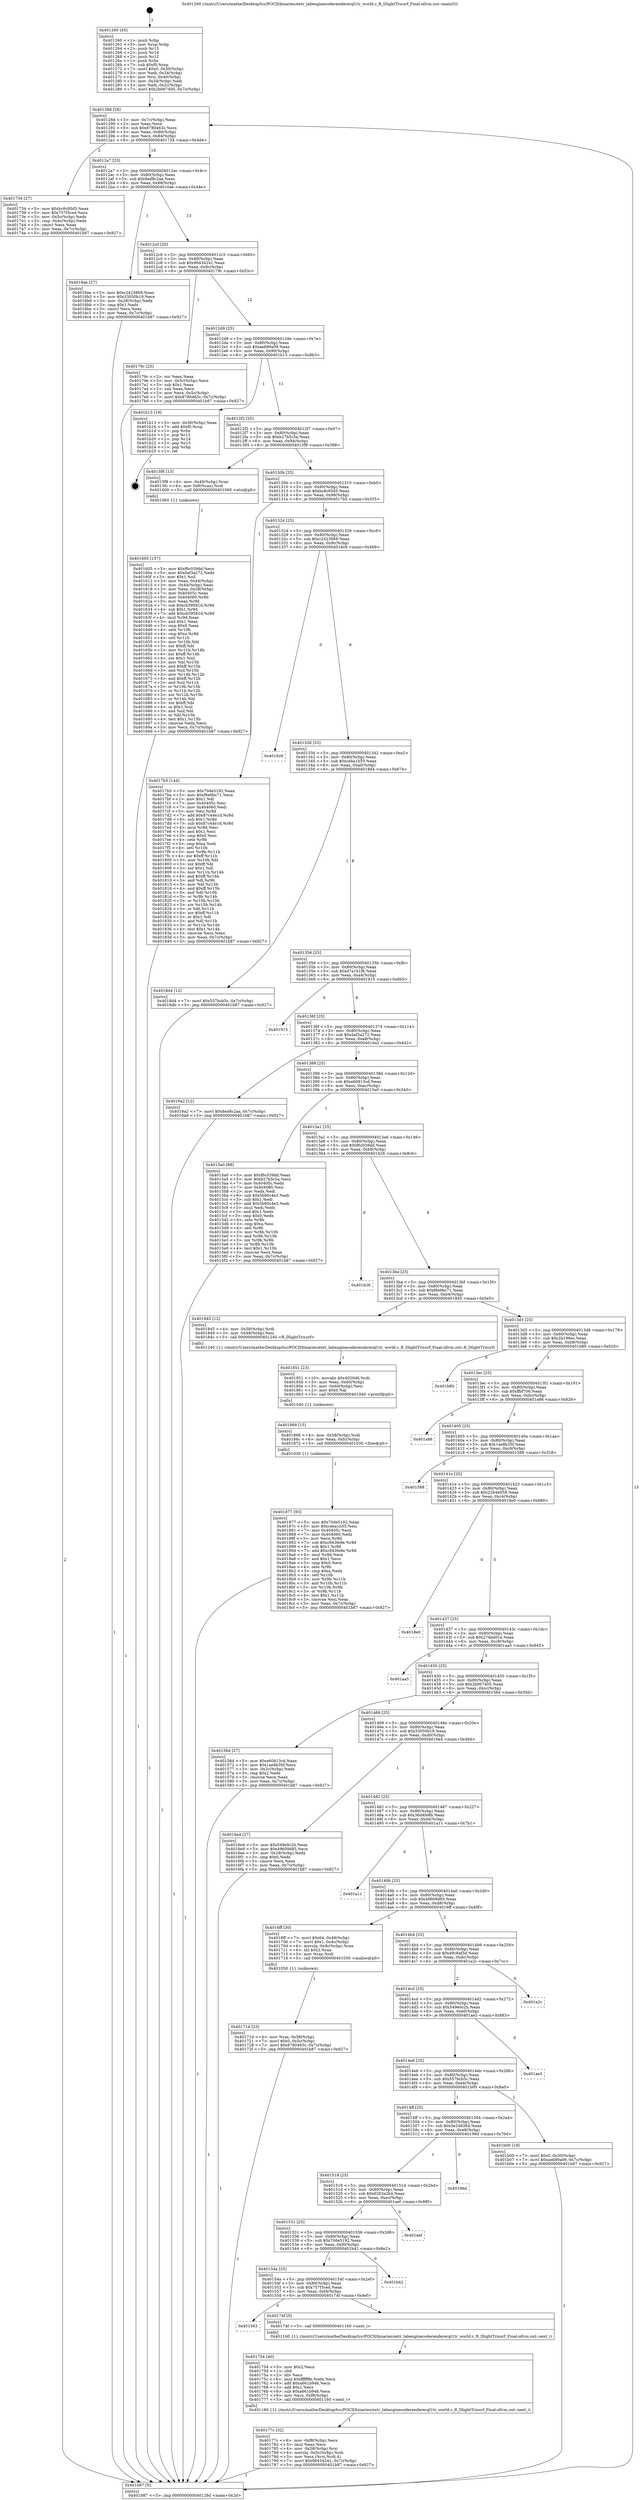 digraph "0x401260" {
  label = "0x401260 (/mnt/c/Users/mathe/Desktop/tcc/POCII/binaries/extr_labenginecoderenderergl1tr_world.c_R_DlightTrisurf_Final-ollvm.out::main(0))"
  labelloc = "t"
  node[shape=record]

  Entry [label="",width=0.3,height=0.3,shape=circle,fillcolor=black,style=filled]
  "0x40128d" [label="{
     0x40128d [26]\l
     | [instrs]\l
     &nbsp;&nbsp;0x40128d \<+3\>: mov -0x7c(%rbp),%eax\l
     &nbsp;&nbsp;0x401290 \<+2\>: mov %eax,%ecx\l
     &nbsp;&nbsp;0x401292 \<+6\>: sub $0x8780463c,%ecx\l
     &nbsp;&nbsp;0x401298 \<+3\>: mov %eax,-0x80(%rbp)\l
     &nbsp;&nbsp;0x40129b \<+6\>: mov %ecx,-0x84(%rbp)\l
     &nbsp;&nbsp;0x4012a1 \<+6\>: je 0000000000401734 \<main+0x4d4\>\l
  }"]
  "0x401734" [label="{
     0x401734 [27]\l
     | [instrs]\l
     &nbsp;&nbsp;0x401734 \<+5\>: mov $0xbc8c95d5,%eax\l
     &nbsp;&nbsp;0x401739 \<+5\>: mov $0x757f3ced,%ecx\l
     &nbsp;&nbsp;0x40173e \<+3\>: mov -0x5c(%rbp),%edx\l
     &nbsp;&nbsp;0x401741 \<+3\>: cmp -0x4c(%rbp),%edx\l
     &nbsp;&nbsp;0x401744 \<+3\>: cmovl %ecx,%eax\l
     &nbsp;&nbsp;0x401747 \<+3\>: mov %eax,-0x7c(%rbp)\l
     &nbsp;&nbsp;0x40174a \<+5\>: jmp 0000000000401b87 \<main+0x927\>\l
  }"]
  "0x4012a7" [label="{
     0x4012a7 [25]\l
     | [instrs]\l
     &nbsp;&nbsp;0x4012a7 \<+5\>: jmp 00000000004012ac \<main+0x4c\>\l
     &nbsp;&nbsp;0x4012ac \<+3\>: mov -0x80(%rbp),%eax\l
     &nbsp;&nbsp;0x4012af \<+5\>: sub $0x8ed8c2aa,%eax\l
     &nbsp;&nbsp;0x4012b4 \<+6\>: mov %eax,-0x88(%rbp)\l
     &nbsp;&nbsp;0x4012ba \<+6\>: je 00000000004016ae \<main+0x44e\>\l
  }"]
  Exit [label="",width=0.3,height=0.3,shape=circle,fillcolor=black,style=filled,peripheries=2]
  "0x4016ae" [label="{
     0x4016ae [27]\l
     | [instrs]\l
     &nbsp;&nbsp;0x4016ae \<+5\>: mov $0xc2423869,%eax\l
     &nbsp;&nbsp;0x4016b3 \<+5\>: mov $0x33050b19,%ecx\l
     &nbsp;&nbsp;0x4016b8 \<+3\>: mov -0x28(%rbp),%edx\l
     &nbsp;&nbsp;0x4016bb \<+3\>: cmp $0x1,%edx\l
     &nbsp;&nbsp;0x4016be \<+3\>: cmovl %ecx,%eax\l
     &nbsp;&nbsp;0x4016c1 \<+3\>: mov %eax,-0x7c(%rbp)\l
     &nbsp;&nbsp;0x4016c4 \<+5\>: jmp 0000000000401b87 \<main+0x927\>\l
  }"]
  "0x4012c0" [label="{
     0x4012c0 [25]\l
     | [instrs]\l
     &nbsp;&nbsp;0x4012c0 \<+5\>: jmp 00000000004012c5 \<main+0x65\>\l
     &nbsp;&nbsp;0x4012c5 \<+3\>: mov -0x80(%rbp),%eax\l
     &nbsp;&nbsp;0x4012c8 \<+5\>: sub $0x96434241,%eax\l
     &nbsp;&nbsp;0x4012cd \<+6\>: mov %eax,-0x8c(%rbp)\l
     &nbsp;&nbsp;0x4012d3 \<+6\>: je 000000000040179c \<main+0x53c\>\l
  }"]
  "0x401877" [label="{
     0x401877 [93]\l
     | [instrs]\l
     &nbsp;&nbsp;0x401877 \<+5\>: mov $0x70de5192,%eax\l
     &nbsp;&nbsp;0x40187c \<+5\>: mov $0xceba1b55,%esi\l
     &nbsp;&nbsp;0x401881 \<+7\>: mov 0x40405c,%ecx\l
     &nbsp;&nbsp;0x401888 \<+7\>: mov 0x404060,%edx\l
     &nbsp;&nbsp;0x40188f \<+3\>: mov %ecx,%r8d\l
     &nbsp;&nbsp;0x401892 \<+7\>: sub $0xc943fe9e,%r8d\l
     &nbsp;&nbsp;0x401899 \<+4\>: sub $0x1,%r8d\l
     &nbsp;&nbsp;0x40189d \<+7\>: add $0xc943fe9e,%r8d\l
     &nbsp;&nbsp;0x4018a4 \<+4\>: imul %r8d,%ecx\l
     &nbsp;&nbsp;0x4018a8 \<+3\>: and $0x1,%ecx\l
     &nbsp;&nbsp;0x4018ab \<+3\>: cmp $0x0,%ecx\l
     &nbsp;&nbsp;0x4018ae \<+4\>: sete %r9b\l
     &nbsp;&nbsp;0x4018b2 \<+3\>: cmp $0xa,%edx\l
     &nbsp;&nbsp;0x4018b5 \<+4\>: setl %r10b\l
     &nbsp;&nbsp;0x4018b9 \<+3\>: mov %r9b,%r11b\l
     &nbsp;&nbsp;0x4018bc \<+3\>: and %r10b,%r11b\l
     &nbsp;&nbsp;0x4018bf \<+3\>: xor %r10b,%r9b\l
     &nbsp;&nbsp;0x4018c2 \<+3\>: or %r9b,%r11b\l
     &nbsp;&nbsp;0x4018c5 \<+4\>: test $0x1,%r11b\l
     &nbsp;&nbsp;0x4018c9 \<+3\>: cmovne %esi,%eax\l
     &nbsp;&nbsp;0x4018cc \<+3\>: mov %eax,-0x7c(%rbp)\l
     &nbsp;&nbsp;0x4018cf \<+5\>: jmp 0000000000401b87 \<main+0x927\>\l
  }"]
  "0x40179c" [label="{
     0x40179c [25]\l
     | [instrs]\l
     &nbsp;&nbsp;0x40179c \<+2\>: xor %eax,%eax\l
     &nbsp;&nbsp;0x40179e \<+3\>: mov -0x5c(%rbp),%ecx\l
     &nbsp;&nbsp;0x4017a1 \<+3\>: sub $0x1,%eax\l
     &nbsp;&nbsp;0x4017a4 \<+2\>: sub %eax,%ecx\l
     &nbsp;&nbsp;0x4017a6 \<+3\>: mov %ecx,-0x5c(%rbp)\l
     &nbsp;&nbsp;0x4017a9 \<+7\>: movl $0x8780463c,-0x7c(%rbp)\l
     &nbsp;&nbsp;0x4017b0 \<+5\>: jmp 0000000000401b87 \<main+0x927\>\l
  }"]
  "0x4012d9" [label="{
     0x4012d9 [25]\l
     | [instrs]\l
     &nbsp;&nbsp;0x4012d9 \<+5\>: jmp 00000000004012de \<main+0x7e\>\l
     &nbsp;&nbsp;0x4012de \<+3\>: mov -0x80(%rbp),%eax\l
     &nbsp;&nbsp;0x4012e1 \<+5\>: sub $0xaeb99a09,%eax\l
     &nbsp;&nbsp;0x4012e6 \<+6\>: mov %eax,-0x90(%rbp)\l
     &nbsp;&nbsp;0x4012ec \<+6\>: je 0000000000401b13 \<main+0x8b3\>\l
  }"]
  "0x401868" [label="{
     0x401868 [15]\l
     | [instrs]\l
     &nbsp;&nbsp;0x401868 \<+4\>: mov -0x58(%rbp),%rdi\l
     &nbsp;&nbsp;0x40186c \<+6\>: mov %eax,-0xfc(%rbp)\l
     &nbsp;&nbsp;0x401872 \<+5\>: call 0000000000401030 \<free@plt\>\l
     | [calls]\l
     &nbsp;&nbsp;0x401030 \{1\} (unknown)\l
  }"]
  "0x401b13" [label="{
     0x401b13 [19]\l
     | [instrs]\l
     &nbsp;&nbsp;0x401b13 \<+3\>: mov -0x30(%rbp),%eax\l
     &nbsp;&nbsp;0x401b16 \<+7\>: add $0xf0,%rsp\l
     &nbsp;&nbsp;0x401b1d \<+1\>: pop %rbx\l
     &nbsp;&nbsp;0x401b1e \<+2\>: pop %r12\l
     &nbsp;&nbsp;0x401b20 \<+2\>: pop %r14\l
     &nbsp;&nbsp;0x401b22 \<+2\>: pop %r15\l
     &nbsp;&nbsp;0x401b24 \<+1\>: pop %rbp\l
     &nbsp;&nbsp;0x401b25 \<+1\>: ret\l
  }"]
  "0x4012f2" [label="{
     0x4012f2 [25]\l
     | [instrs]\l
     &nbsp;&nbsp;0x4012f2 \<+5\>: jmp 00000000004012f7 \<main+0x97\>\l
     &nbsp;&nbsp;0x4012f7 \<+3\>: mov -0x80(%rbp),%eax\l
     &nbsp;&nbsp;0x4012fa \<+5\>: sub $0xb27b5c5a,%eax\l
     &nbsp;&nbsp;0x4012ff \<+6\>: mov %eax,-0x94(%rbp)\l
     &nbsp;&nbsp;0x401305 \<+6\>: je 00000000004015f8 \<main+0x398\>\l
  }"]
  "0x401851" [label="{
     0x401851 [23]\l
     | [instrs]\l
     &nbsp;&nbsp;0x401851 \<+10\>: movabs $0x4020d6,%rdi\l
     &nbsp;&nbsp;0x40185b \<+3\>: mov %eax,-0x60(%rbp)\l
     &nbsp;&nbsp;0x40185e \<+3\>: mov -0x60(%rbp),%esi\l
     &nbsp;&nbsp;0x401861 \<+2\>: mov $0x0,%al\l
     &nbsp;&nbsp;0x401863 \<+5\>: call 0000000000401040 \<printf@plt\>\l
     | [calls]\l
     &nbsp;&nbsp;0x401040 \{1\} (unknown)\l
  }"]
  "0x4015f8" [label="{
     0x4015f8 [13]\l
     | [instrs]\l
     &nbsp;&nbsp;0x4015f8 \<+4\>: mov -0x40(%rbp),%rax\l
     &nbsp;&nbsp;0x4015fc \<+4\>: mov 0x8(%rax),%rdi\l
     &nbsp;&nbsp;0x401600 \<+5\>: call 0000000000401060 \<atoi@plt\>\l
     | [calls]\l
     &nbsp;&nbsp;0x401060 \{1\} (unknown)\l
  }"]
  "0x40130b" [label="{
     0x40130b [25]\l
     | [instrs]\l
     &nbsp;&nbsp;0x40130b \<+5\>: jmp 0000000000401310 \<main+0xb0\>\l
     &nbsp;&nbsp;0x401310 \<+3\>: mov -0x80(%rbp),%eax\l
     &nbsp;&nbsp;0x401313 \<+5\>: sub $0xbc8c95d5,%eax\l
     &nbsp;&nbsp;0x401318 \<+6\>: mov %eax,-0x98(%rbp)\l
     &nbsp;&nbsp;0x40131e \<+6\>: je 00000000004017b5 \<main+0x555\>\l
  }"]
  "0x40177c" [label="{
     0x40177c [32]\l
     | [instrs]\l
     &nbsp;&nbsp;0x40177c \<+6\>: mov -0xf8(%rbp),%ecx\l
     &nbsp;&nbsp;0x401782 \<+3\>: imul %eax,%ecx\l
     &nbsp;&nbsp;0x401785 \<+4\>: mov -0x58(%rbp),%rsi\l
     &nbsp;&nbsp;0x401789 \<+4\>: movslq -0x5c(%rbp),%rdi\l
     &nbsp;&nbsp;0x40178d \<+3\>: mov %ecx,(%rsi,%rdi,4)\l
     &nbsp;&nbsp;0x401790 \<+7\>: movl $0x96434241,-0x7c(%rbp)\l
     &nbsp;&nbsp;0x401797 \<+5\>: jmp 0000000000401b87 \<main+0x927\>\l
  }"]
  "0x4017b5" [label="{
     0x4017b5 [144]\l
     | [instrs]\l
     &nbsp;&nbsp;0x4017b5 \<+5\>: mov $0x70de5192,%eax\l
     &nbsp;&nbsp;0x4017ba \<+5\>: mov $0xf6e9bc71,%ecx\l
     &nbsp;&nbsp;0x4017bf \<+2\>: mov $0x1,%dl\l
     &nbsp;&nbsp;0x4017c1 \<+7\>: mov 0x40405c,%esi\l
     &nbsp;&nbsp;0x4017c8 \<+7\>: mov 0x404060,%edi\l
     &nbsp;&nbsp;0x4017cf \<+3\>: mov %esi,%r8d\l
     &nbsp;&nbsp;0x4017d2 \<+7\>: add $0x87c44e1d,%r8d\l
     &nbsp;&nbsp;0x4017d9 \<+4\>: sub $0x1,%r8d\l
     &nbsp;&nbsp;0x4017dd \<+7\>: sub $0x87c44e1d,%r8d\l
     &nbsp;&nbsp;0x4017e4 \<+4\>: imul %r8d,%esi\l
     &nbsp;&nbsp;0x4017e8 \<+3\>: and $0x1,%esi\l
     &nbsp;&nbsp;0x4017eb \<+3\>: cmp $0x0,%esi\l
     &nbsp;&nbsp;0x4017ee \<+4\>: sete %r9b\l
     &nbsp;&nbsp;0x4017f2 \<+3\>: cmp $0xa,%edi\l
     &nbsp;&nbsp;0x4017f5 \<+4\>: setl %r10b\l
     &nbsp;&nbsp;0x4017f9 \<+3\>: mov %r9b,%r11b\l
     &nbsp;&nbsp;0x4017fc \<+4\>: xor $0xff,%r11b\l
     &nbsp;&nbsp;0x401800 \<+3\>: mov %r10b,%bl\l
     &nbsp;&nbsp;0x401803 \<+3\>: xor $0xff,%bl\l
     &nbsp;&nbsp;0x401806 \<+3\>: xor $0x1,%dl\l
     &nbsp;&nbsp;0x401809 \<+3\>: mov %r11b,%r14b\l
     &nbsp;&nbsp;0x40180c \<+4\>: and $0xff,%r14b\l
     &nbsp;&nbsp;0x401810 \<+3\>: and %dl,%r9b\l
     &nbsp;&nbsp;0x401813 \<+3\>: mov %bl,%r15b\l
     &nbsp;&nbsp;0x401816 \<+4\>: and $0xff,%r15b\l
     &nbsp;&nbsp;0x40181a \<+3\>: and %dl,%r10b\l
     &nbsp;&nbsp;0x40181d \<+3\>: or %r9b,%r14b\l
     &nbsp;&nbsp;0x401820 \<+3\>: or %r10b,%r15b\l
     &nbsp;&nbsp;0x401823 \<+3\>: xor %r15b,%r14b\l
     &nbsp;&nbsp;0x401826 \<+3\>: or %bl,%r11b\l
     &nbsp;&nbsp;0x401829 \<+4\>: xor $0xff,%r11b\l
     &nbsp;&nbsp;0x40182d \<+3\>: or $0x1,%dl\l
     &nbsp;&nbsp;0x401830 \<+3\>: and %dl,%r11b\l
     &nbsp;&nbsp;0x401833 \<+3\>: or %r11b,%r14b\l
     &nbsp;&nbsp;0x401836 \<+4\>: test $0x1,%r14b\l
     &nbsp;&nbsp;0x40183a \<+3\>: cmovne %ecx,%eax\l
     &nbsp;&nbsp;0x40183d \<+3\>: mov %eax,-0x7c(%rbp)\l
     &nbsp;&nbsp;0x401840 \<+5\>: jmp 0000000000401b87 \<main+0x927\>\l
  }"]
  "0x401324" [label="{
     0x401324 [25]\l
     | [instrs]\l
     &nbsp;&nbsp;0x401324 \<+5\>: jmp 0000000000401329 \<main+0xc9\>\l
     &nbsp;&nbsp;0x401329 \<+3\>: mov -0x80(%rbp),%eax\l
     &nbsp;&nbsp;0x40132c \<+5\>: sub $0xc2423869,%eax\l
     &nbsp;&nbsp;0x401331 \<+6\>: mov %eax,-0x9c(%rbp)\l
     &nbsp;&nbsp;0x401337 \<+6\>: je 00000000004016c9 \<main+0x469\>\l
  }"]
  "0x401754" [label="{
     0x401754 [40]\l
     | [instrs]\l
     &nbsp;&nbsp;0x401754 \<+5\>: mov $0x2,%ecx\l
     &nbsp;&nbsp;0x401759 \<+1\>: cltd\l
     &nbsp;&nbsp;0x40175a \<+2\>: idiv %ecx\l
     &nbsp;&nbsp;0x40175c \<+6\>: imul $0xfffffffe,%edx,%ecx\l
     &nbsp;&nbsp;0x401762 \<+6\>: add $0xa661b946,%ecx\l
     &nbsp;&nbsp;0x401768 \<+3\>: add $0x1,%ecx\l
     &nbsp;&nbsp;0x40176b \<+6\>: sub $0xa661b946,%ecx\l
     &nbsp;&nbsp;0x401771 \<+6\>: mov %ecx,-0xf8(%rbp)\l
     &nbsp;&nbsp;0x401777 \<+5\>: call 0000000000401160 \<next_i\>\l
     | [calls]\l
     &nbsp;&nbsp;0x401160 \{1\} (/mnt/c/Users/mathe/Desktop/tcc/POCII/binaries/extr_labenginecoderenderergl1tr_world.c_R_DlightTrisurf_Final-ollvm.out::next_i)\l
  }"]
  "0x4016c9" [label="{
     0x4016c9\l
  }", style=dashed]
  "0x40133d" [label="{
     0x40133d [25]\l
     | [instrs]\l
     &nbsp;&nbsp;0x40133d \<+5\>: jmp 0000000000401342 \<main+0xe2\>\l
     &nbsp;&nbsp;0x401342 \<+3\>: mov -0x80(%rbp),%eax\l
     &nbsp;&nbsp;0x401345 \<+5\>: sub $0xceba1b55,%eax\l
     &nbsp;&nbsp;0x40134a \<+6\>: mov %eax,-0xa0(%rbp)\l
     &nbsp;&nbsp;0x401350 \<+6\>: je 00000000004018d4 \<main+0x674\>\l
  }"]
  "0x401563" [label="{
     0x401563\l
  }", style=dashed]
  "0x4018d4" [label="{
     0x4018d4 [12]\l
     | [instrs]\l
     &nbsp;&nbsp;0x4018d4 \<+7\>: movl $0x557bcb5c,-0x7c(%rbp)\l
     &nbsp;&nbsp;0x4018db \<+5\>: jmp 0000000000401b87 \<main+0x927\>\l
  }"]
  "0x401356" [label="{
     0x401356 [25]\l
     | [instrs]\l
     &nbsp;&nbsp;0x401356 \<+5\>: jmp 000000000040135b \<main+0xfb\>\l
     &nbsp;&nbsp;0x40135b \<+3\>: mov -0x80(%rbp),%eax\l
     &nbsp;&nbsp;0x40135e \<+5\>: sub $0xd7a161f6,%eax\l
     &nbsp;&nbsp;0x401363 \<+6\>: mov %eax,-0xa4(%rbp)\l
     &nbsp;&nbsp;0x401369 \<+6\>: je 0000000000401915 \<main+0x6b5\>\l
  }"]
  "0x40174f" [label="{
     0x40174f [5]\l
     | [instrs]\l
     &nbsp;&nbsp;0x40174f \<+5\>: call 0000000000401160 \<next_i\>\l
     | [calls]\l
     &nbsp;&nbsp;0x401160 \{1\} (/mnt/c/Users/mathe/Desktop/tcc/POCII/binaries/extr_labenginecoderenderergl1tr_world.c_R_DlightTrisurf_Final-ollvm.out::next_i)\l
  }"]
  "0x401915" [label="{
     0x401915\l
  }", style=dashed]
  "0x40136f" [label="{
     0x40136f [25]\l
     | [instrs]\l
     &nbsp;&nbsp;0x40136f \<+5\>: jmp 0000000000401374 \<main+0x114\>\l
     &nbsp;&nbsp;0x401374 \<+3\>: mov -0x80(%rbp),%eax\l
     &nbsp;&nbsp;0x401377 \<+5\>: sub $0xdaf3a272,%eax\l
     &nbsp;&nbsp;0x40137c \<+6\>: mov %eax,-0xa8(%rbp)\l
     &nbsp;&nbsp;0x401382 \<+6\>: je 00000000004016a2 \<main+0x442\>\l
  }"]
  "0x40154a" [label="{
     0x40154a [25]\l
     | [instrs]\l
     &nbsp;&nbsp;0x40154a \<+5\>: jmp 000000000040154f \<main+0x2ef\>\l
     &nbsp;&nbsp;0x40154f \<+3\>: mov -0x80(%rbp),%eax\l
     &nbsp;&nbsp;0x401552 \<+5\>: sub $0x757f3ced,%eax\l
     &nbsp;&nbsp;0x401557 \<+6\>: mov %eax,-0xf4(%rbp)\l
     &nbsp;&nbsp;0x40155d \<+6\>: je 000000000040174f \<main+0x4ef\>\l
  }"]
  "0x4016a2" [label="{
     0x4016a2 [12]\l
     | [instrs]\l
     &nbsp;&nbsp;0x4016a2 \<+7\>: movl $0x8ed8c2aa,-0x7c(%rbp)\l
     &nbsp;&nbsp;0x4016a9 \<+5\>: jmp 0000000000401b87 \<main+0x927\>\l
  }"]
  "0x401388" [label="{
     0x401388 [25]\l
     | [instrs]\l
     &nbsp;&nbsp;0x401388 \<+5\>: jmp 000000000040138d \<main+0x12d\>\l
     &nbsp;&nbsp;0x40138d \<+3\>: mov -0x80(%rbp),%eax\l
     &nbsp;&nbsp;0x401390 \<+5\>: sub $0xe60813cd,%eax\l
     &nbsp;&nbsp;0x401395 \<+6\>: mov %eax,-0xac(%rbp)\l
     &nbsp;&nbsp;0x40139b \<+6\>: je 00000000004015a0 \<main+0x340\>\l
  }"]
  "0x401b42" [label="{
     0x401b42\l
  }", style=dashed]
  "0x4015a0" [label="{
     0x4015a0 [88]\l
     | [instrs]\l
     &nbsp;&nbsp;0x4015a0 \<+5\>: mov $0xf6c039dd,%eax\l
     &nbsp;&nbsp;0x4015a5 \<+5\>: mov $0xb27b5c5a,%ecx\l
     &nbsp;&nbsp;0x4015aa \<+7\>: mov 0x40405c,%edx\l
     &nbsp;&nbsp;0x4015b1 \<+7\>: mov 0x404060,%esi\l
     &nbsp;&nbsp;0x4015b8 \<+2\>: mov %edx,%edi\l
     &nbsp;&nbsp;0x4015ba \<+6\>: sub $0x5b80c4e3,%edi\l
     &nbsp;&nbsp;0x4015c0 \<+3\>: sub $0x1,%edi\l
     &nbsp;&nbsp;0x4015c3 \<+6\>: add $0x5b80c4e3,%edi\l
     &nbsp;&nbsp;0x4015c9 \<+3\>: imul %edi,%edx\l
     &nbsp;&nbsp;0x4015cc \<+3\>: and $0x1,%edx\l
     &nbsp;&nbsp;0x4015cf \<+3\>: cmp $0x0,%edx\l
     &nbsp;&nbsp;0x4015d2 \<+4\>: sete %r8b\l
     &nbsp;&nbsp;0x4015d6 \<+3\>: cmp $0xa,%esi\l
     &nbsp;&nbsp;0x4015d9 \<+4\>: setl %r9b\l
     &nbsp;&nbsp;0x4015dd \<+3\>: mov %r8b,%r10b\l
     &nbsp;&nbsp;0x4015e0 \<+3\>: and %r9b,%r10b\l
     &nbsp;&nbsp;0x4015e3 \<+3\>: xor %r9b,%r8b\l
     &nbsp;&nbsp;0x4015e6 \<+3\>: or %r8b,%r10b\l
     &nbsp;&nbsp;0x4015e9 \<+4\>: test $0x1,%r10b\l
     &nbsp;&nbsp;0x4015ed \<+3\>: cmovne %ecx,%eax\l
     &nbsp;&nbsp;0x4015f0 \<+3\>: mov %eax,-0x7c(%rbp)\l
     &nbsp;&nbsp;0x4015f3 \<+5\>: jmp 0000000000401b87 \<main+0x927\>\l
  }"]
  "0x4013a1" [label="{
     0x4013a1 [25]\l
     | [instrs]\l
     &nbsp;&nbsp;0x4013a1 \<+5\>: jmp 00000000004013a6 \<main+0x146\>\l
     &nbsp;&nbsp;0x4013a6 \<+3\>: mov -0x80(%rbp),%eax\l
     &nbsp;&nbsp;0x4013a9 \<+5\>: sub $0xf6c039dd,%eax\l
     &nbsp;&nbsp;0x4013ae \<+6\>: mov %eax,-0xb0(%rbp)\l
     &nbsp;&nbsp;0x4013b4 \<+6\>: je 0000000000401b26 \<main+0x8c6\>\l
  }"]
  "0x401531" [label="{
     0x401531 [25]\l
     | [instrs]\l
     &nbsp;&nbsp;0x401531 \<+5\>: jmp 0000000000401536 \<main+0x2d6\>\l
     &nbsp;&nbsp;0x401536 \<+3\>: mov -0x80(%rbp),%eax\l
     &nbsp;&nbsp;0x401539 \<+5\>: sub $0x70de5192,%eax\l
     &nbsp;&nbsp;0x40153e \<+6\>: mov %eax,-0xf0(%rbp)\l
     &nbsp;&nbsp;0x401544 \<+6\>: je 0000000000401b42 \<main+0x8e2\>\l
  }"]
  "0x401b26" [label="{
     0x401b26\l
  }", style=dashed]
  "0x4013ba" [label="{
     0x4013ba [25]\l
     | [instrs]\l
     &nbsp;&nbsp;0x4013ba \<+5\>: jmp 00000000004013bf \<main+0x15f\>\l
     &nbsp;&nbsp;0x4013bf \<+3\>: mov -0x80(%rbp),%eax\l
     &nbsp;&nbsp;0x4013c2 \<+5\>: sub $0xf6e9bc71,%eax\l
     &nbsp;&nbsp;0x4013c7 \<+6\>: mov %eax,-0xb4(%rbp)\l
     &nbsp;&nbsp;0x4013cd \<+6\>: je 0000000000401845 \<main+0x5e5\>\l
  }"]
  "0x401aef" [label="{
     0x401aef\l
  }", style=dashed]
  "0x401845" [label="{
     0x401845 [12]\l
     | [instrs]\l
     &nbsp;&nbsp;0x401845 \<+4\>: mov -0x58(%rbp),%rdi\l
     &nbsp;&nbsp;0x401849 \<+3\>: mov -0x48(%rbp),%esi\l
     &nbsp;&nbsp;0x40184c \<+5\>: call 0000000000401240 \<R_DlightTrisurf\>\l
     | [calls]\l
     &nbsp;&nbsp;0x401240 \{1\} (/mnt/c/Users/mathe/Desktop/tcc/POCII/binaries/extr_labenginecoderenderergl1tr_world.c_R_DlightTrisurf_Final-ollvm.out::R_DlightTrisurf)\l
  }"]
  "0x4013d3" [label="{
     0x4013d3 [25]\l
     | [instrs]\l
     &nbsp;&nbsp;0x4013d3 \<+5\>: jmp 00000000004013d8 \<main+0x178\>\l
     &nbsp;&nbsp;0x4013d8 \<+3\>: mov -0x80(%rbp),%eax\l
     &nbsp;&nbsp;0x4013db \<+5\>: sub $0x2b196ec,%eax\l
     &nbsp;&nbsp;0x4013e0 \<+6\>: mov %eax,-0xb8(%rbp)\l
     &nbsp;&nbsp;0x4013e6 \<+6\>: je 0000000000401b80 \<main+0x920\>\l
  }"]
  "0x401518" [label="{
     0x401518 [25]\l
     | [instrs]\l
     &nbsp;&nbsp;0x401518 \<+5\>: jmp 000000000040151d \<main+0x2bd\>\l
     &nbsp;&nbsp;0x40151d \<+3\>: mov -0x80(%rbp),%eax\l
     &nbsp;&nbsp;0x401520 \<+5\>: sub $0x6263a2b4,%eax\l
     &nbsp;&nbsp;0x401525 \<+6\>: mov %eax,-0xec(%rbp)\l
     &nbsp;&nbsp;0x40152b \<+6\>: je 0000000000401aef \<main+0x88f\>\l
  }"]
  "0x401b80" [label="{
     0x401b80\l
  }", style=dashed]
  "0x4013ec" [label="{
     0x4013ec [25]\l
     | [instrs]\l
     &nbsp;&nbsp;0x4013ec \<+5\>: jmp 00000000004013f1 \<main+0x191\>\l
     &nbsp;&nbsp;0x4013f1 \<+3\>: mov -0x80(%rbp),%eax\l
     &nbsp;&nbsp;0x4013f4 \<+5\>: sub $0xffbf706,%eax\l
     &nbsp;&nbsp;0x4013f9 \<+6\>: mov %eax,-0xbc(%rbp)\l
     &nbsp;&nbsp;0x4013ff \<+6\>: je 0000000000401a86 \<main+0x826\>\l
  }"]
  "0x40196d" [label="{
     0x40196d\l
  }", style=dashed]
  "0x401a86" [label="{
     0x401a86\l
  }", style=dashed]
  "0x401405" [label="{
     0x401405 [25]\l
     | [instrs]\l
     &nbsp;&nbsp;0x401405 \<+5\>: jmp 000000000040140a \<main+0x1aa\>\l
     &nbsp;&nbsp;0x40140a \<+3\>: mov -0x80(%rbp),%eax\l
     &nbsp;&nbsp;0x40140d \<+5\>: sub $0x1ae8b35f,%eax\l
     &nbsp;&nbsp;0x401412 \<+6\>: mov %eax,-0xc0(%rbp)\l
     &nbsp;&nbsp;0x401418 \<+6\>: je 0000000000401588 \<main+0x328\>\l
  }"]
  "0x4014ff" [label="{
     0x4014ff [25]\l
     | [instrs]\l
     &nbsp;&nbsp;0x4014ff \<+5\>: jmp 0000000000401504 \<main+0x2a4\>\l
     &nbsp;&nbsp;0x401504 \<+3\>: mov -0x80(%rbp),%eax\l
     &nbsp;&nbsp;0x401507 \<+5\>: sub $0x5e248384,%eax\l
     &nbsp;&nbsp;0x40150c \<+6\>: mov %eax,-0xe8(%rbp)\l
     &nbsp;&nbsp;0x401512 \<+6\>: je 000000000040196d \<main+0x70d\>\l
  }"]
  "0x401588" [label="{
     0x401588\l
  }", style=dashed]
  "0x40141e" [label="{
     0x40141e [25]\l
     | [instrs]\l
     &nbsp;&nbsp;0x40141e \<+5\>: jmp 0000000000401423 \<main+0x1c3\>\l
     &nbsp;&nbsp;0x401423 \<+3\>: mov -0x80(%rbp),%eax\l
     &nbsp;&nbsp;0x401426 \<+5\>: sub $0x22b4b058,%eax\l
     &nbsp;&nbsp;0x40142b \<+6\>: mov %eax,-0xc4(%rbp)\l
     &nbsp;&nbsp;0x401431 \<+6\>: je 00000000004018e0 \<main+0x680\>\l
  }"]
  "0x401b00" [label="{
     0x401b00 [19]\l
     | [instrs]\l
     &nbsp;&nbsp;0x401b00 \<+7\>: movl $0x0,-0x30(%rbp)\l
     &nbsp;&nbsp;0x401b07 \<+7\>: movl $0xaeb99a09,-0x7c(%rbp)\l
     &nbsp;&nbsp;0x401b0e \<+5\>: jmp 0000000000401b87 \<main+0x927\>\l
  }"]
  "0x4018e0" [label="{
     0x4018e0\l
  }", style=dashed]
  "0x401437" [label="{
     0x401437 [25]\l
     | [instrs]\l
     &nbsp;&nbsp;0x401437 \<+5\>: jmp 000000000040143c \<main+0x1dc\>\l
     &nbsp;&nbsp;0x40143c \<+3\>: mov -0x80(%rbp),%eax\l
     &nbsp;&nbsp;0x40143f \<+5\>: sub $0x274bd01e,%eax\l
     &nbsp;&nbsp;0x401444 \<+6\>: mov %eax,-0xc8(%rbp)\l
     &nbsp;&nbsp;0x40144a \<+6\>: je 0000000000401aa5 \<main+0x845\>\l
  }"]
  "0x4014e6" [label="{
     0x4014e6 [25]\l
     | [instrs]\l
     &nbsp;&nbsp;0x4014e6 \<+5\>: jmp 00000000004014eb \<main+0x28b\>\l
     &nbsp;&nbsp;0x4014eb \<+3\>: mov -0x80(%rbp),%eax\l
     &nbsp;&nbsp;0x4014ee \<+5\>: sub $0x557bcb5c,%eax\l
     &nbsp;&nbsp;0x4014f3 \<+6\>: mov %eax,-0xe4(%rbp)\l
     &nbsp;&nbsp;0x4014f9 \<+6\>: je 0000000000401b00 \<main+0x8a0\>\l
  }"]
  "0x401aa5" [label="{
     0x401aa5\l
  }", style=dashed]
  "0x401450" [label="{
     0x401450 [25]\l
     | [instrs]\l
     &nbsp;&nbsp;0x401450 \<+5\>: jmp 0000000000401455 \<main+0x1f5\>\l
     &nbsp;&nbsp;0x401455 \<+3\>: mov -0x80(%rbp),%eax\l
     &nbsp;&nbsp;0x401458 \<+5\>: sub $0x2b067405,%eax\l
     &nbsp;&nbsp;0x40145d \<+6\>: mov %eax,-0xcc(%rbp)\l
     &nbsp;&nbsp;0x401463 \<+6\>: je 000000000040156d \<main+0x30d\>\l
  }"]
  "0x401ae3" [label="{
     0x401ae3\l
  }", style=dashed]
  "0x40156d" [label="{
     0x40156d [27]\l
     | [instrs]\l
     &nbsp;&nbsp;0x40156d \<+5\>: mov $0xe60813cd,%eax\l
     &nbsp;&nbsp;0x401572 \<+5\>: mov $0x1ae8b35f,%ecx\l
     &nbsp;&nbsp;0x401577 \<+3\>: mov -0x2c(%rbp),%edx\l
     &nbsp;&nbsp;0x40157a \<+3\>: cmp $0x2,%edx\l
     &nbsp;&nbsp;0x40157d \<+3\>: cmovne %ecx,%eax\l
     &nbsp;&nbsp;0x401580 \<+3\>: mov %eax,-0x7c(%rbp)\l
     &nbsp;&nbsp;0x401583 \<+5\>: jmp 0000000000401b87 \<main+0x927\>\l
  }"]
  "0x401469" [label="{
     0x401469 [25]\l
     | [instrs]\l
     &nbsp;&nbsp;0x401469 \<+5\>: jmp 000000000040146e \<main+0x20e\>\l
     &nbsp;&nbsp;0x40146e \<+3\>: mov -0x80(%rbp),%eax\l
     &nbsp;&nbsp;0x401471 \<+5\>: sub $0x33050b19,%eax\l
     &nbsp;&nbsp;0x401476 \<+6\>: mov %eax,-0xd0(%rbp)\l
     &nbsp;&nbsp;0x40147c \<+6\>: je 00000000004016e4 \<main+0x484\>\l
  }"]
  "0x401b87" [label="{
     0x401b87 [5]\l
     | [instrs]\l
     &nbsp;&nbsp;0x401b87 \<+5\>: jmp 000000000040128d \<main+0x2d\>\l
  }"]
  "0x401260" [label="{
     0x401260 [45]\l
     | [instrs]\l
     &nbsp;&nbsp;0x401260 \<+1\>: push %rbp\l
     &nbsp;&nbsp;0x401261 \<+3\>: mov %rsp,%rbp\l
     &nbsp;&nbsp;0x401264 \<+2\>: push %r15\l
     &nbsp;&nbsp;0x401266 \<+2\>: push %r14\l
     &nbsp;&nbsp;0x401268 \<+2\>: push %r12\l
     &nbsp;&nbsp;0x40126a \<+1\>: push %rbx\l
     &nbsp;&nbsp;0x40126b \<+7\>: sub $0xf0,%rsp\l
     &nbsp;&nbsp;0x401272 \<+7\>: movl $0x0,-0x30(%rbp)\l
     &nbsp;&nbsp;0x401279 \<+3\>: mov %edi,-0x34(%rbp)\l
     &nbsp;&nbsp;0x40127c \<+4\>: mov %rsi,-0x40(%rbp)\l
     &nbsp;&nbsp;0x401280 \<+3\>: mov -0x34(%rbp),%edi\l
     &nbsp;&nbsp;0x401283 \<+3\>: mov %edi,-0x2c(%rbp)\l
     &nbsp;&nbsp;0x401286 \<+7\>: movl $0x2b067405,-0x7c(%rbp)\l
  }"]
  "0x401605" [label="{
     0x401605 [157]\l
     | [instrs]\l
     &nbsp;&nbsp;0x401605 \<+5\>: mov $0xf6c039dd,%ecx\l
     &nbsp;&nbsp;0x40160a \<+5\>: mov $0xdaf3a272,%edx\l
     &nbsp;&nbsp;0x40160f \<+3\>: mov $0x1,%sil\l
     &nbsp;&nbsp;0x401612 \<+3\>: mov %eax,-0x44(%rbp)\l
     &nbsp;&nbsp;0x401615 \<+3\>: mov -0x44(%rbp),%eax\l
     &nbsp;&nbsp;0x401618 \<+3\>: mov %eax,-0x28(%rbp)\l
     &nbsp;&nbsp;0x40161b \<+7\>: mov 0x40405c,%eax\l
     &nbsp;&nbsp;0x401622 \<+8\>: mov 0x404060,%r8d\l
     &nbsp;&nbsp;0x40162a \<+3\>: mov %eax,%r9d\l
     &nbsp;&nbsp;0x40162d \<+7\>: sub $0xcb39581d,%r9d\l
     &nbsp;&nbsp;0x401634 \<+4\>: sub $0x1,%r9d\l
     &nbsp;&nbsp;0x401638 \<+7\>: add $0xcb39581d,%r9d\l
     &nbsp;&nbsp;0x40163f \<+4\>: imul %r9d,%eax\l
     &nbsp;&nbsp;0x401643 \<+3\>: and $0x1,%eax\l
     &nbsp;&nbsp;0x401646 \<+3\>: cmp $0x0,%eax\l
     &nbsp;&nbsp;0x401649 \<+4\>: sete %r10b\l
     &nbsp;&nbsp;0x40164d \<+4\>: cmp $0xa,%r8d\l
     &nbsp;&nbsp;0x401651 \<+4\>: setl %r11b\l
     &nbsp;&nbsp;0x401655 \<+3\>: mov %r10b,%bl\l
     &nbsp;&nbsp;0x401658 \<+3\>: xor $0xff,%bl\l
     &nbsp;&nbsp;0x40165b \<+3\>: mov %r11b,%r14b\l
     &nbsp;&nbsp;0x40165e \<+4\>: xor $0xff,%r14b\l
     &nbsp;&nbsp;0x401662 \<+4\>: xor $0x1,%sil\l
     &nbsp;&nbsp;0x401666 \<+3\>: mov %bl,%r15b\l
     &nbsp;&nbsp;0x401669 \<+4\>: and $0xff,%r15b\l
     &nbsp;&nbsp;0x40166d \<+3\>: and %sil,%r10b\l
     &nbsp;&nbsp;0x401670 \<+3\>: mov %r14b,%r12b\l
     &nbsp;&nbsp;0x401673 \<+4\>: and $0xff,%r12b\l
     &nbsp;&nbsp;0x401677 \<+3\>: and %sil,%r11b\l
     &nbsp;&nbsp;0x40167a \<+3\>: or %r10b,%r15b\l
     &nbsp;&nbsp;0x40167d \<+3\>: or %r11b,%r12b\l
     &nbsp;&nbsp;0x401680 \<+3\>: xor %r12b,%r15b\l
     &nbsp;&nbsp;0x401683 \<+3\>: or %r14b,%bl\l
     &nbsp;&nbsp;0x401686 \<+3\>: xor $0xff,%bl\l
     &nbsp;&nbsp;0x401689 \<+4\>: or $0x1,%sil\l
     &nbsp;&nbsp;0x40168d \<+3\>: and %sil,%bl\l
     &nbsp;&nbsp;0x401690 \<+3\>: or %bl,%r15b\l
     &nbsp;&nbsp;0x401693 \<+4\>: test $0x1,%r15b\l
     &nbsp;&nbsp;0x401697 \<+3\>: cmovne %edx,%ecx\l
     &nbsp;&nbsp;0x40169a \<+3\>: mov %ecx,-0x7c(%rbp)\l
     &nbsp;&nbsp;0x40169d \<+5\>: jmp 0000000000401b87 \<main+0x927\>\l
  }"]
  "0x4014cd" [label="{
     0x4014cd [25]\l
     | [instrs]\l
     &nbsp;&nbsp;0x4014cd \<+5\>: jmp 00000000004014d2 \<main+0x272\>\l
     &nbsp;&nbsp;0x4014d2 \<+3\>: mov -0x80(%rbp),%eax\l
     &nbsp;&nbsp;0x4014d5 \<+5\>: sub $0x549e0c2b,%eax\l
     &nbsp;&nbsp;0x4014da \<+6\>: mov %eax,-0xe0(%rbp)\l
     &nbsp;&nbsp;0x4014e0 \<+6\>: je 0000000000401ae3 \<main+0x883\>\l
  }"]
  "0x4016e4" [label="{
     0x4016e4 [27]\l
     | [instrs]\l
     &nbsp;&nbsp;0x4016e4 \<+5\>: mov $0x549e0c2b,%eax\l
     &nbsp;&nbsp;0x4016e9 \<+5\>: mov $0x49609d85,%ecx\l
     &nbsp;&nbsp;0x4016ee \<+3\>: mov -0x28(%rbp),%edx\l
     &nbsp;&nbsp;0x4016f1 \<+3\>: cmp $0x0,%edx\l
     &nbsp;&nbsp;0x4016f4 \<+3\>: cmove %ecx,%eax\l
     &nbsp;&nbsp;0x4016f7 \<+3\>: mov %eax,-0x7c(%rbp)\l
     &nbsp;&nbsp;0x4016fa \<+5\>: jmp 0000000000401b87 \<main+0x927\>\l
  }"]
  "0x401482" [label="{
     0x401482 [25]\l
     | [instrs]\l
     &nbsp;&nbsp;0x401482 \<+5\>: jmp 0000000000401487 \<main+0x227\>\l
     &nbsp;&nbsp;0x401487 \<+3\>: mov -0x80(%rbp),%eax\l
     &nbsp;&nbsp;0x40148a \<+5\>: sub $0x36d4fe8b,%eax\l
     &nbsp;&nbsp;0x40148f \<+6\>: mov %eax,-0xd4(%rbp)\l
     &nbsp;&nbsp;0x401495 \<+6\>: je 0000000000401a11 \<main+0x7b1\>\l
  }"]
  "0x401a2c" [label="{
     0x401a2c\l
  }", style=dashed]
  "0x401a11" [label="{
     0x401a11\l
  }", style=dashed]
  "0x40149b" [label="{
     0x40149b [25]\l
     | [instrs]\l
     &nbsp;&nbsp;0x40149b \<+5\>: jmp 00000000004014a0 \<main+0x240\>\l
     &nbsp;&nbsp;0x4014a0 \<+3\>: mov -0x80(%rbp),%eax\l
     &nbsp;&nbsp;0x4014a3 \<+5\>: sub $0x49609d85,%eax\l
     &nbsp;&nbsp;0x4014a8 \<+6\>: mov %eax,-0xd8(%rbp)\l
     &nbsp;&nbsp;0x4014ae \<+6\>: je 00000000004016ff \<main+0x49f\>\l
  }"]
  "0x40171d" [label="{
     0x40171d [23]\l
     | [instrs]\l
     &nbsp;&nbsp;0x40171d \<+4\>: mov %rax,-0x58(%rbp)\l
     &nbsp;&nbsp;0x401721 \<+7\>: movl $0x0,-0x5c(%rbp)\l
     &nbsp;&nbsp;0x401728 \<+7\>: movl $0x8780463c,-0x7c(%rbp)\l
     &nbsp;&nbsp;0x40172f \<+5\>: jmp 0000000000401b87 \<main+0x927\>\l
  }"]
  "0x4016ff" [label="{
     0x4016ff [30]\l
     | [instrs]\l
     &nbsp;&nbsp;0x4016ff \<+7\>: movl $0x64,-0x48(%rbp)\l
     &nbsp;&nbsp;0x401706 \<+7\>: movl $0x1,-0x4c(%rbp)\l
     &nbsp;&nbsp;0x40170d \<+4\>: movslq -0x4c(%rbp),%rax\l
     &nbsp;&nbsp;0x401711 \<+4\>: shl $0x2,%rax\l
     &nbsp;&nbsp;0x401715 \<+3\>: mov %rax,%rdi\l
     &nbsp;&nbsp;0x401718 \<+5\>: call 0000000000401050 \<malloc@plt\>\l
     | [calls]\l
     &nbsp;&nbsp;0x401050 \{1\} (unknown)\l
  }"]
  "0x4014b4" [label="{
     0x4014b4 [25]\l
     | [instrs]\l
     &nbsp;&nbsp;0x4014b4 \<+5\>: jmp 00000000004014b9 \<main+0x259\>\l
     &nbsp;&nbsp;0x4014b9 \<+3\>: mov -0x80(%rbp),%eax\l
     &nbsp;&nbsp;0x4014bc \<+5\>: sub $0x49c8af3d,%eax\l
     &nbsp;&nbsp;0x4014c1 \<+6\>: mov %eax,-0xdc(%rbp)\l
     &nbsp;&nbsp;0x4014c7 \<+6\>: je 0000000000401a2c \<main+0x7cc\>\l
  }"]
  Entry -> "0x401260" [label=" 1"]
  "0x40128d" -> "0x401734" [label=" 2"]
  "0x40128d" -> "0x4012a7" [label=" 14"]
  "0x401b13" -> Exit [label=" 1"]
  "0x4012a7" -> "0x4016ae" [label=" 1"]
  "0x4012a7" -> "0x4012c0" [label=" 13"]
  "0x401b00" -> "0x401b87" [label=" 1"]
  "0x4012c0" -> "0x40179c" [label=" 1"]
  "0x4012c0" -> "0x4012d9" [label=" 12"]
  "0x4018d4" -> "0x401b87" [label=" 1"]
  "0x4012d9" -> "0x401b13" [label=" 1"]
  "0x4012d9" -> "0x4012f2" [label=" 11"]
  "0x401877" -> "0x401b87" [label=" 1"]
  "0x4012f2" -> "0x4015f8" [label=" 1"]
  "0x4012f2" -> "0x40130b" [label=" 10"]
  "0x401868" -> "0x401877" [label=" 1"]
  "0x40130b" -> "0x4017b5" [label=" 1"]
  "0x40130b" -> "0x401324" [label=" 9"]
  "0x401851" -> "0x401868" [label=" 1"]
  "0x401324" -> "0x4016c9" [label=" 0"]
  "0x401324" -> "0x40133d" [label=" 9"]
  "0x401845" -> "0x401851" [label=" 1"]
  "0x40133d" -> "0x4018d4" [label=" 1"]
  "0x40133d" -> "0x401356" [label=" 8"]
  "0x4017b5" -> "0x401b87" [label=" 1"]
  "0x401356" -> "0x401915" [label=" 0"]
  "0x401356" -> "0x40136f" [label=" 8"]
  "0x40179c" -> "0x401b87" [label=" 1"]
  "0x40136f" -> "0x4016a2" [label=" 1"]
  "0x40136f" -> "0x401388" [label=" 7"]
  "0x401754" -> "0x40177c" [label=" 1"]
  "0x401388" -> "0x4015a0" [label=" 1"]
  "0x401388" -> "0x4013a1" [label=" 6"]
  "0x40174f" -> "0x401754" [label=" 1"]
  "0x4013a1" -> "0x401b26" [label=" 0"]
  "0x4013a1" -> "0x4013ba" [label=" 6"]
  "0x40154a" -> "0x40174f" [label=" 1"]
  "0x4013ba" -> "0x401845" [label=" 1"]
  "0x4013ba" -> "0x4013d3" [label=" 5"]
  "0x40177c" -> "0x401b87" [label=" 1"]
  "0x4013d3" -> "0x401b80" [label=" 0"]
  "0x4013d3" -> "0x4013ec" [label=" 5"]
  "0x401531" -> "0x401b42" [label=" 0"]
  "0x4013ec" -> "0x401a86" [label=" 0"]
  "0x4013ec" -> "0x401405" [label=" 5"]
  "0x40154a" -> "0x401563" [label=" 0"]
  "0x401405" -> "0x401588" [label=" 0"]
  "0x401405" -> "0x40141e" [label=" 5"]
  "0x401518" -> "0x401aef" [label=" 0"]
  "0x40141e" -> "0x4018e0" [label=" 0"]
  "0x40141e" -> "0x401437" [label=" 5"]
  "0x401531" -> "0x40154a" [label=" 1"]
  "0x401437" -> "0x401aa5" [label=" 0"]
  "0x401437" -> "0x401450" [label=" 5"]
  "0x4014ff" -> "0x40196d" [label=" 0"]
  "0x401450" -> "0x40156d" [label=" 1"]
  "0x401450" -> "0x401469" [label=" 4"]
  "0x40156d" -> "0x401b87" [label=" 1"]
  "0x401260" -> "0x40128d" [label=" 1"]
  "0x401b87" -> "0x40128d" [label=" 15"]
  "0x4015a0" -> "0x401b87" [label=" 1"]
  "0x4015f8" -> "0x401605" [label=" 1"]
  "0x401605" -> "0x401b87" [label=" 1"]
  "0x4016a2" -> "0x401b87" [label=" 1"]
  "0x4016ae" -> "0x401b87" [label=" 1"]
  "0x401518" -> "0x401531" [label=" 1"]
  "0x401469" -> "0x4016e4" [label=" 1"]
  "0x401469" -> "0x401482" [label=" 3"]
  "0x4016e4" -> "0x401b87" [label=" 1"]
  "0x4014e6" -> "0x401b00" [label=" 1"]
  "0x401482" -> "0x401a11" [label=" 0"]
  "0x401482" -> "0x40149b" [label=" 3"]
  "0x4014ff" -> "0x401518" [label=" 1"]
  "0x40149b" -> "0x4016ff" [label=" 1"]
  "0x40149b" -> "0x4014b4" [label=" 2"]
  "0x4016ff" -> "0x40171d" [label=" 1"]
  "0x40171d" -> "0x401b87" [label=" 1"]
  "0x401734" -> "0x401b87" [label=" 2"]
  "0x4014cd" -> "0x4014e6" [label=" 2"]
  "0x4014b4" -> "0x401a2c" [label=" 0"]
  "0x4014b4" -> "0x4014cd" [label=" 2"]
  "0x4014e6" -> "0x4014ff" [label=" 1"]
  "0x4014cd" -> "0x401ae3" [label=" 0"]
}

